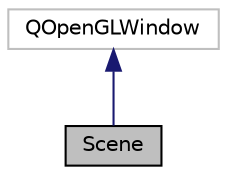 digraph "Scene"
{
 // LATEX_PDF_SIZE
  edge [fontname="Helvetica",fontsize="10",labelfontname="Helvetica",labelfontsize="10"];
  node [fontname="Helvetica",fontsize="10",shape=record];
  Node2 [label="Scene",height=0.2,width=0.4,color="black", fillcolor="grey75", style="filled", fontcolor="black",tooltip="our main glwindow widget for NGL applications all drawing elements are put in this file"];
  Node3 -> Node2 [dir="back",color="midnightblue",fontsize="10",style="solid",fontname="Helvetica"];
  Node3 [label="QOpenGLWindow",height=0.2,width=0.4,color="grey75", fillcolor="white", style="filled",tooltip=" "];
}
